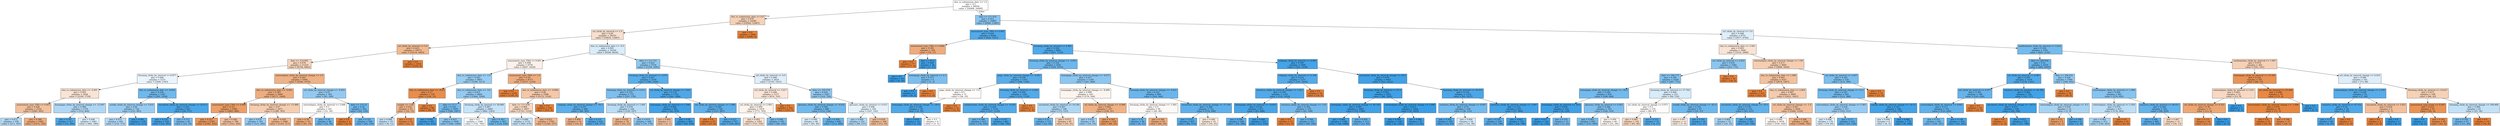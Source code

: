 digraph Tree {
node [shape=box, style="filled", color="black"] ;
0 [label="due_vs_submission_date <= 1.0\ngini = 0.5\nsamples = 48936\nvalue = [24468, 24468]", fillcolor="#e5813900"] ;
1 [label="due_vs_submission_date <= 0.0\ngini = 0.476\nsamples = 32049\nvalue = [19562, 12487]", fillcolor="#e581395c"] ;
0 -> 1 [labeldistance=2.5, labelangle=45, headlabel="True"] ;
2 [label="url_clicks_by_interval <= 1.0\ngini = 0.49\nsamples = 29103\nvalue = [16616, 12487]", fillcolor="#e581393f"] ;
1 -> 2 ;
3 [label="url_clicks_by_interval <= 0.0\ngini = 0.425\nsamples = 14573\nvalue = [10110, 4463]", fillcolor="#e581398e"] ;
2 -> 3 ;
4 [label="date <= 114.005\ngini = 0.479\nsamples = 11219\nvalue = [6756, 4463]", fillcolor="#e5813957"] ;
3 -> 4 ;
5 [label="forumng_clicks_by_interval <= 8.977\ngini = 0.498\nsamples = 5275\nvalue = [2490, 2785]", fillcolor="#399de51b"] ;
4 -> 5 ;
6 [label="due_vs_submission_date <= -0.001\ngini = 0.493\nsamples = 3928\nvalue = [2199, 1729]", fillcolor="#e5813937"] ;
5 -> 6 ;
7 [label="assessment_type_TMA <= 0.003\ngini = 0.448\nsamples = 2550\nvalue = [1685, 865]", fillcolor="#e581397c"] ;
6 -> 7 ;
8 [label="gini = 0.472\nsamples = 558\nvalue = [213, 345]", fillcolor="#399de562"] ;
7 -> 8 ;
9 [label="gini = 0.386\nsamples = 1992\nvalue = [1472, 520]", fillcolor="#e58139a5"] ;
7 -> 9 ;
10 [label="homepage_clicks_by_interval_change <= -15.897\ngini = 0.468\nsamples = 1378\nvalue = [514, 864]", fillcolor="#399de567"] ;
6 -> 10 ;
11 [label="gini = 0.187\nsamples = 317\nvalue = [33, 284]", fillcolor="#399de5e1"] ;
10 -> 11 ;
12 [label="gini = 0.496\nsamples = 1061\nvalue = [481, 580]", fillcolor="#399de52c"] ;
10 -> 12 ;
13 [label="due_vs_submission_date <= -0.043\ngini = 0.339\nsamples = 1347\nvalue = [291, 1056]", fillcolor="#399de5b9"] ;
5 -> 13 ;
14 [label="ouwiki_clicks_by_interval_change <= 3.914\ngini = 0.44\nsamples = 720\nvalue = [235, 485]", fillcolor="#399de583"] ;
13 -> 14 ;
15 [label="gini = 0.472\nsamples = 602\nvalue = [230, 372]", fillcolor="#399de561"] ;
14 -> 15 ;
16 [label="gini = 0.081\nsamples = 118\nvalue = [5, 113]", fillcolor="#399de5f4"] ;
14 -> 16 ;
17 [label="oucontent_clicks_by_interval_change <= 24.013\ngini = 0.163\nsamples = 627\nvalue = [56, 571]", fillcolor="#399de5e6"] ;
13 -> 17 ;
18 [label="gini = 0.116\nsamples = 534\nvalue = [33, 501]", fillcolor="#399de5ee"] ;
17 -> 18 ;
19 [label="gini = 0.372\nsamples = 93\nvalue = [23, 70]", fillcolor="#399de5ab"] ;
17 -> 19 ;
20 [label="externalquiz_clicks_by_interval_change <= 2.0\ngini = 0.405\nsamples = 5944\nvalue = [4266, 1678]", fillcolor="#e581399b"] ;
4 -> 20 ;
21 [label="due_vs_submission_date <= -0.001\ngini = 0.385\nsamples = 5640\nvalue = [4171, 1469]", fillcolor="#e58139a5"] ;
20 -> 21 ;
22 [label="assessment_type_CMA <= 0.999\ngini = 0.311\nsamples = 3569\nvalue = [2883, 686]", fillcolor="#e58139c2"] ;
21 -> 22 ;
23 [label="gini = 0.257\nsamples = 2783\nvalue = [2361, 422]", fillcolor="#e58139d1"] ;
22 -> 23 ;
24 [label="gini = 0.446\nsamples = 786\nvalue = [522, 264]", fillcolor="#e581397e"] ;
22 -> 24 ;
25 [label="forumng_clicks_by_interval_change <= -11.889\ngini = 0.47\nsamples = 2071\nvalue = [1288, 783]", fillcolor="#e5813964"] ;
21 -> 25 ;
26 [label="gini = 0.435\nsamples = 391\nvalue = [125, 266]", fillcolor="#399de587"] ;
25 -> 26 ;
27 [label="gini = 0.426\nsamples = 1680\nvalue = [1163, 517]", fillcolor="#e581398e"] ;
25 -> 27 ;
28 [label="url_clicks_by_interval_change <= -0.003\ngini = 0.43\nsamples = 304\nvalue = [95, 209]", fillcolor="#399de58b"] ;
20 -> 28 ;
29 [label="externalquiz_clicks_by_interval <= 2.998\ngini = 0.5\nsamples = 101\nvalue = [51, 50]", fillcolor="#e5813905"] ;
28 -> 29 ;
30 [label="gini = 0.38\nsamples = 55\nvalue = [41, 14]", fillcolor="#e58139a8"] ;
29 -> 30 ;
31 [label="gini = 0.34\nsamples = 46\nvalue = [10, 36]", fillcolor="#399de5b8"] ;
29 -> 31 ;
32 [label="date <= 115.22\ngini = 0.34\nsamples = 203\nvalue = [44, 159]", fillcolor="#399de5b8"] ;
28 -> 32 ;
33 [label="gini = 0.0\nsamples = 4\nvalue = [4, 0]", fillcolor="#e58139ff"] ;
32 -> 33 ;
34 [label="gini = 0.321\nsamples = 199\nvalue = [40, 159]", fillcolor="#399de5bf"] ;
32 -> 34 ;
35 [label="gini = 0.0\nsamples = 3354\nvalue = [3354, 0]", fillcolor="#e58139ff"] ;
3 -> 35 ;
36 [label="due_vs_submission_date <= -0.0\ngini = 0.495\nsamples = 14530\nvalue = [6506, 8024]", fillcolor="#399de530"] ;
2 -> 36 ;
37 [label="assessment_type_TMA <= 0.001\ngini = 0.498\nsamples = 9376\nvalue = [4947, 4429]", fillcolor="#e581391b"] ;
36 -> 37 ;
38 [label="due_vs_submission_date <= -3.0\ngini = 0.443\nsamples = 4803\nvalue = [1590, 3213]", fillcolor="#399de581"] ;
37 -> 38 ;
39 [label="due_vs_submission_date <= -8.93\ngini = 0.17\nsamples = 139\nvalue = [126, 13]", fillcolor="#e58139e5"] ;
38 -> 39 ;
40 [label="weight <= 3.46\ngini = 0.422\nsamples = 43\nvalue = [30, 13]", fillcolor="#e5813991"] ;
39 -> 40 ;
41 [label="gini = 0.488\nsamples = 19\nvalue = [8, 11]", fillcolor="#399de546"] ;
40 -> 41 ;
42 [label="gini = 0.153\nsamples = 24\nvalue = [22, 2]", fillcolor="#e58139e8"] ;
40 -> 42 ;
43 [label="gini = 0.0\nsamples = 96\nvalue = [96, 0]", fillcolor="#e58139ff"] ;
39 -> 43 ;
44 [label="due_vs_submission_date <= -3.0\ngini = 0.431\nsamples = 4664\nvalue = [1464, 3200]", fillcolor="#399de58a"] ;
38 -> 44 ;
45 [label="date <= 57.7\ngini = 0.355\nsamples = 2595\nvalue = [598, 1997]", fillcolor="#399de5b3"] ;
44 -> 45 ;
46 [label="gini = 0.092\nsamples = 665\nvalue = [32, 633]", fillcolor="#399de5f2"] ;
45 -> 46 ;
47 [label="gini = 0.415\nsamples = 1930\nvalue = [566, 1364]", fillcolor="#399de595"] ;
45 -> 47 ;
48 [label="forumng_clicks_by_interval <= 58.968\ngini = 0.487\nsamples = 2069\nvalue = [866, 1203]", fillcolor="#399de547"] ;
44 -> 48 ;
49 [label="gini = 0.5\nsamples = 1506\nvalue = [742, 764]", fillcolor="#399de507"] ;
48 -> 49 ;
50 [label="gini = 0.343\nsamples = 563\nvalue = [124, 439]", fillcolor="#399de5b7"] ;
48 -> 50 ;
51 [label="assessment_type_TMA <= 1.0\ngini = 0.39\nsamples = 4573\nvalue = [3357, 1216]", fillcolor="#e58139a3"] ;
37 -> 51 ;
52 [label="gini = 0.0\nsamples = 1185\nvalue = [1185, 0]", fillcolor="#e58139ff"] ;
51 -> 52 ;
53 [label="due_vs_submission_date <= -0.998\ngini = 0.46\nsamples = 3388\nvalue = [2172, 1216]", fillcolor="#e5813970"] ;
51 -> 53 ;
54 [label="date <= 111.038\ngini = 0.484\nsamples = 2957\nvalue = [1741, 1216]", fillcolor="#e581394d"] ;
53 -> 54 ;
55 [label="gini = 0.488\nsamples = 1174\nvalue = [495, 679]", fillcolor="#399de545"] ;
54 -> 55 ;
56 [label="gini = 0.421\nsamples = 1783\nvalue = [1246, 537]", fillcolor="#e5813991"] ;
54 -> 56 ;
57 [label="gini = 0.0\nsamples = 431\nvalue = [431, 0]", fillcolor="#e58139ff"] ;
53 -> 57 ;
58 [label="date <= 111.721\ngini = 0.422\nsamples = 5154\nvalue = [1559, 3595]", fillcolor="#399de590"] ;
36 -> 58 ;
59 [label="forumng_clicks_by_interval <= 5.979\ngini = 0.247\nsamples = 2530\nvalue = [366, 2164]", fillcolor="#399de5d4"] ;
58 -> 59 ;
60 [label="forumng_clicks_by_interval <= 0.012\ngini = 0.379\nsamples = 775\nvalue = [197, 578]", fillcolor="#399de5a8"] ;
59 -> 60 ;
61 [label="subpage_clicks_by_interval_change <= -74.5\ngini = 0.257\nsamples = 449\nvalue = [68, 381]", fillcolor="#399de5d1"] ;
60 -> 61 ;
62 [label="gini = 0.408\nsamples = 14\nvalue = [10, 4]", fillcolor="#e5813999"] ;
61 -> 62 ;
63 [label="gini = 0.231\nsamples = 435\nvalue = [58, 377]", fillcolor="#399de5d8"] ;
61 -> 63 ;
64 [label="forumng_clicks_by_interval <= 1.981\ngini = 0.478\nsamples = 326\nvalue = [129, 197]", fillcolor="#399de558"] ;
60 -> 64 ;
65 [label="gini = 0.416\nsamples = 78\nvalue = [55, 23]", fillcolor="#e5813994"] ;
64 -> 65 ;
66 [label="gini = 0.419\nsamples = 248\nvalue = [74, 174]", fillcolor="#399de593"] ;
64 -> 66 ;
67 [label="url_clicks_by_interval_change <= 1.021\ngini = 0.174\nsamples = 1755\nvalue = [169, 1586]", fillcolor="#399de5e4"] ;
59 -> 67 ;
68 [label="homepage_clicks_by_interval <= 1.506\ngini = 0.084\nsamples = 961\nvalue = [42, 919]", fillcolor="#399de5f3"] ;
67 -> 68 ;
69 [label="gini = 0.444\nsamples = 3\nvalue = [2, 1]", fillcolor="#e581397f"] ;
68 -> 69 ;
70 [label="gini = 0.08\nsamples = 958\nvalue = [40, 918]", fillcolor="#399de5f4"] ;
68 -> 70 ;
71 [label="url_clicks_by_interval_change <= 1.996\ngini = 0.269\nsamples = 794\nvalue = [127, 667]", fillcolor="#399de5ce"] ;
67 -> 71 ;
72 [label="gini = 0.0\nsamples = 27\nvalue = [27, 0]", fillcolor="#e58139ff"] ;
71 -> 72 ;
73 [label="gini = 0.227\nsamples = 767\nvalue = [100, 667]", fillcolor="#399de5d9"] ;
71 -> 73 ;
74 [label="url_clicks_by_interval <= 4.0\ngini = 0.496\nsamples = 2624\nvalue = [1193, 1431]", fillcolor="#399de52a"] ;
58 -> 74 ;
75 [label="url_clicks_by_interval <= 3.017\ngini = 0.494\nsamples = 1577\nvalue = [874, 703]", fillcolor="#e5813932"] ;
74 -> 75 ;
76 [label="url_clicks_by_interval <= 2.993\ngini = 0.499\nsamples = 1474\nvalue = [771, 703]", fillcolor="#e5813916"] ;
75 -> 76 ;
77 [label="gini = 0.492\nsamples = 1283\nvalue = [725, 558]", fillcolor="#e581393b"] ;
76 -> 77 ;
78 [label="gini = 0.366\nsamples = 191\nvalue = [46, 145]", fillcolor="#399de5ae"] ;
76 -> 78 ;
79 [label="gini = 0.0\nsamples = 103\nvalue = [103, 0]", fillcolor="#e58139ff"] ;
75 -> 79 ;
80 [label="date <= 195.076\ngini = 0.424\nsamples = 1047\nvalue = [319, 728]", fillcolor="#399de58f"] ;
74 -> 80 ;
81 [label="glossary_clicks_by_interval_change <= -0.032\ngini = 0.344\nsamples = 688\nvalue = [152, 536]", fillcolor="#399de5b7"] ;
80 -> 81 ;
82 [label="gini = 0.496\nsamples = 88\nvalue = [40, 48]", fillcolor="#399de52a"] ;
81 -> 82 ;
83 [label="gini = 0.304\nsamples = 600\nvalue = [112, 488]", fillcolor="#399de5c4"] ;
81 -> 83 ;
84 [label="glossary_clicks_by_interval <= 0.033\ngini = 0.498\nsamples = 359\nvalue = [167, 192]", fillcolor="#399de521"] ;
80 -> 84 ;
85 [label="gini = 0.469\nsamples = 251\nvalue = [94, 157]", fillcolor="#399de566"] ;
84 -> 85 ;
86 [label="gini = 0.438\nsamples = 108\nvalue = [73, 35]", fillcolor="#e5813985"] ;
84 -> 86 ;
87 [label="gini = 0.0\nsamples = 2946\nvalue = [2946, 0]", fillcolor="#e58139ff"] ;
1 -> 87 ;
88 [label="date <= 111.019\ngini = 0.412\nsamples = 16887\nvalue = [4906, 11981]", fillcolor="#399de597"] ;
0 -> 88 [labeldistance=2.5, labelangle=-45, headlabel="False"] ;
89 [label="assessment_type_TMA <= 0.992\ngini = 0.202\nsamples = 8166\nvalue = [929, 7237]", fillcolor="#399de5de"] ;
88 -> 89 ;
90 [label="assessment_type_CMA <= 0.966\ngini = 0.382\nsamples = 105\nvalue = [78, 27]", fillcolor="#e58139a7"] ;
89 -> 90 ;
91 [label="gini = 0.0\nsamples = 77\nvalue = [77, 0]", fillcolor="#e58139ff"] ;
90 -> 91 ;
92 [label="date <= 65.0\ngini = 0.069\nsamples = 28\nvalue = [1, 27]", fillcolor="#399de5f6"] ;
90 -> 92 ;
93 [label="gini = 0.0\nsamples = 24\nvalue = [0, 24]", fillcolor="#399de5ff"] ;
92 -> 93 ;
94 [label="homepage_clicks_by_interval <= 0.5\ngini = 0.375\nsamples = 4\nvalue = [1, 3]", fillcolor="#399de5aa"] ;
92 -> 94 ;
95 [label="gini = 0.0\nsamples = 3\nvalue = [0, 3]", fillcolor="#399de5ff"] ;
94 -> 95 ;
96 [label="gini = 0.0\nsamples = 1\nvalue = [1, 0]", fillcolor="#e58139ff"] ;
94 -> 96 ;
97 [label="forumng_clicks_by_interval <= 4.961\ngini = 0.189\nsamples = 8061\nvalue = [851, 7210]", fillcolor="#399de5e1"] ;
89 -> 97 ;
98 [label="forumng_clicks_by_interval_change <= -3.953\ngini = 0.334\nsamples = 2501\nvalue = [529, 1972]", fillcolor="#399de5bb"] ;
97 -> 98 ;
99 [label="page_clicks_by_interval_change <= -0.003\ngini = 0.239\nsamples = 1352\nvalue = [188, 1164]", fillcolor="#399de5d6"] ;
98 -> 99 ;
100 [label="page_clicks_by_interval_change <= -1.0\ngini = 0.5\nsamples = 71\nvalue = [36, 35]", fillcolor="#e5813907"] ;
99 -> 100 ;
101 [label="homepage_clicks_by_interval_change <= -29.0\ngini = 0.184\nsamples = 39\nvalue = [4, 35]", fillcolor="#399de5e2"] ;
100 -> 101 ;
102 [label="gini = 0.059\nsamples = 33\nvalue = [1, 32]", fillcolor="#399de5f7"] ;
101 -> 102 ;
103 [label="gini = 0.5\nsamples = 6\nvalue = [3, 3]", fillcolor="#e5813900"] ;
101 -> 103 ;
104 [label="gini = 0.0\nsamples = 32\nvalue = [32, 0]", fillcolor="#e58139ff"] ;
100 -> 104 ;
105 [label="forumng_clicks_by_interval <= 4.026\ngini = 0.209\nsamples = 1281\nvalue = [152, 1129]", fillcolor="#399de5dd"] ;
99 -> 105 ;
106 [label="ouelluminate_clicks_by_interval_change <= -0.029\ngini = 0.204\nsamples = 1276\nvalue = [147, 1129]", fillcolor="#399de5de"] ;
105 -> 106 ;
107 [label="gini = 0.306\nsamples = 413\nvalue = [78, 335]", fillcolor="#399de5c4"] ;
106 -> 107 ;
108 [label="gini = 0.147\nsamples = 863\nvalue = [69, 794]", fillcolor="#399de5e9"] ;
106 -> 108 ;
109 [label="gini = 0.0\nsamples = 5\nvalue = [5, 0]", fillcolor="#e58139ff"] ;
105 -> 109 ;
110 [label="homepage_clicks_by_interval_change <= -4.073\ngini = 0.417\nsamples = 1149\nvalue = [341, 808]", fillcolor="#399de593"] ;
98 -> 110 ;
111 [label="homepage_clicks_by_interval_change <= -8.989\ngini = 0.499\nsamples = 343\nvalue = [179, 164]", fillcolor="#e5813915"] ;
110 -> 111 ;
112 [label="oucontent_clicks_by_interval <= 10.146\ngini = 0.467\nsamples = 196\nvalue = [73, 123]", fillcolor="#399de568"] ;
111 -> 112 ;
113 [label="gini = 0.32\nsamples = 115\nvalue = [23, 92]", fillcolor="#399de5bf"] ;
112 -> 113 ;
114 [label="gini = 0.472\nsamples = 81\nvalue = [50, 31]", fillcolor="#e5813961"] ;
112 -> 114 ;
115 [label="url_clicks_by_interval_change <= -0.998\ngini = 0.402\nsamples = 147\nvalue = [106, 41]", fillcolor="#e581399c"] ;
111 -> 115 ;
116 [label="gini = 0.452\nsamples = 29\nvalue = [10, 19]", fillcolor="#399de579"] ;
115 -> 116 ;
117 [label="gini = 0.303\nsamples = 118\nvalue = [96, 22]", fillcolor="#e58139c5"] ;
115 -> 117 ;
118 [label="forumng_clicks_by_interval_change <= -0.021\ngini = 0.321\nsamples = 806\nvalue = [162, 644]", fillcolor="#399de5bf"] ;
110 -> 118 ;
119 [label="forumng_clicks_by_interval_change <= -1.992\ngini = 0.5\nsamples = 94\nvalue = [48, 46]", fillcolor="#e581390b"] ;
118 -> 119 ;
120 [label="gini = 0.32\nsamples = 40\nvalue = [8, 32]", fillcolor="#399de5bf"] ;
119 -> 120 ;
121 [label="gini = 0.384\nsamples = 54\nvalue = [40, 14]", fillcolor="#e58139a6"] ;
119 -> 121 ;
122 [label="oucontent_clicks_by_interval_change <= 37.164\ngini = 0.269\nsamples = 712\nvalue = [114, 598]", fillcolor="#399de5ce"] ;
118 -> 122 ;
123 [label="gini = 0.223\nsamples = 657\nvalue = [84, 573]", fillcolor="#399de5da"] ;
122 -> 123 ;
124 [label="gini = 0.496\nsamples = 55\nvalue = [30, 25]", fillcolor="#e581392a"] ;
122 -> 124 ;
125 [label="subpage_clicks_by_interval <= 6.983\ngini = 0.109\nsamples = 5560\nvalue = [322, 5238]", fillcolor="#399de5ef"] ;
97 -> 125 ;
126 [label="subpage_clicks_by_interval <= 6.168\ngini = 0.214\nsamples = 1157\nvalue = [141, 1016]", fillcolor="#399de5dc"] ;
125 -> 126 ;
127 [label="resource_clicks_by_interval_change <= 1.012\ngini = 0.195\nsamples = 1141\nvalue = [125, 1016]", fillcolor="#399de5e0"] ;
126 -> 127 ;
128 [label="homepage_clicks_by_interval <= 10.851\ngini = 0.134\nsamples = 871\nvalue = [63, 808]", fillcolor="#399de5eb"] ;
127 -> 128 ;
129 [label="gini = 0.246\nsamples = 348\nvalue = [50, 298]", fillcolor="#399de5d4"] ;
128 -> 129 ;
130 [label="gini = 0.048\nsamples = 523\nvalue = [13, 510]", fillcolor="#399de5f8"] ;
128 -> 130 ;
131 [label="resource_clicks_by_interval_change <= 1.93\ngini = 0.354\nsamples = 270\nvalue = [62, 208]", fillcolor="#399de5b3"] ;
127 -> 131 ;
132 [label="gini = 0.0\nsamples = 13\nvalue = [13, 0]", fillcolor="#e58139ff"] ;
131 -> 132 ;
133 [label="gini = 0.309\nsamples = 257\nvalue = [49, 208]", fillcolor="#399de5c3"] ;
131 -> 133 ;
134 [label="gini = 0.0\nsamples = 16\nvalue = [16, 0]", fillcolor="#e58139ff"] ;
126 -> 134 ;
135 [label="oucontent_clicks_by_interval_change <= 20.5\ngini = 0.079\nsamples = 4403\nvalue = [181, 4222]", fillcolor="#399de5f4"] ;
125 -> 135 ;
136 [label="forumng_clicks_by_interval <= 47.5\ngini = 0.052\nsamples = 3293\nvalue = [88, 3205]", fillcolor="#399de5f8"] ;
135 -> 136 ;
137 [label="homepage_clicks_by_interval_change <= 40.356\ngini = 0.081\nsamples = 1859\nvalue = [79, 1780]", fillcolor="#399de5f4"] ;
136 -> 137 ;
138 [label="gini = 0.064\nsamples = 1746\nvalue = [58, 1688]", fillcolor="#399de5f6"] ;
137 -> 138 ;
139 [label="gini = 0.303\nsamples = 113\nvalue = [21, 92]", fillcolor="#399de5c5"] ;
137 -> 139 ;
140 [label="externalquiz_clicks_by_interval_change <= 5.046\ngini = 0.012\nsamples = 1434\nvalue = [9, 1425]", fillcolor="#399de5fd"] ;
136 -> 140 ;
141 [label="gini = 0.009\nsamples = 1367\nvalue = [6, 1361]", fillcolor="#399de5fe"] ;
140 -> 141 ;
142 [label="gini = 0.086\nsamples = 67\nvalue = [3, 64]", fillcolor="#399de5f3"] ;
140 -> 142 ;
143 [label="forumng_clicks_by_interval <= 16.573\ngini = 0.154\nsamples = 1110\nvalue = [93, 1017]", fillcolor="#399de5e8"] ;
135 -> 143 ;
144 [label="resource_clicks_by_interval_change <= 8.007\ngini = 0.35\nsamples = 159\nvalue = [36, 123]", fillcolor="#399de5b4"] ;
143 -> 144 ;
145 [label="gini = 0.202\nsamples = 105\nvalue = [12, 93]", fillcolor="#399de5de"] ;
144 -> 145 ;
146 [label="gini = 0.494\nsamples = 54\nvalue = [24, 30]", fillcolor="#399de533"] ;
144 -> 146 ;
147 [label="resource_clicks_by_interval_change <= 3.967\ngini = 0.113\nsamples = 951\nvalue = [57, 894]", fillcolor="#399de5ef"] ;
143 -> 147 ;
148 [label="gini = 0.256\nsamples = 219\nvalue = [33, 186]", fillcolor="#399de5d2"] ;
147 -> 148 ;
149 [label="gini = 0.063\nsamples = 732\nvalue = [24, 708]", fillcolor="#399de5f6"] ;
147 -> 149 ;
150 [label="url_clicks_by_interval <= 3.0\ngini = 0.496\nsamples = 8721\nvalue = [3977, 4744]", fillcolor="#399de529"] ;
88 -> 150 ;
151 [label="due_vs_submission_date <= 1.001\ngini = 0.493\nsamples = 5940\nvalue = [3332, 2608]", fillcolor="#e5813937"] ;
150 -> 151 ;
152 [label="url_clicks_by_interval <= 2.022\ngini = 0.416\nsamples = 1095\nvalue = [323, 772]", fillcolor="#399de594"] ;
151 -> 152 ;
153 [label="date <= 196.175\ngini = 0.395\nsamples = 1059\nvalue = [287, 772]", fillcolor="#399de5a0"] ;
152 -> 153 ;
154 [label="homepage_clicks_by_interval_change <= -39.0\ngini = 0.349\nsamples = 836\nvalue = [188, 648]", fillcolor="#399de5b5"] ;
153 -> 154 ;
155 [label="homepage_clicks_by_interval <= 20.0\ngini = 0.058\nsamples = 133\nvalue = [4, 129]", fillcolor="#399de5f7"] ;
154 -> 155 ;
156 [label="gini = 0.017\nsamples = 120\nvalue = [1, 119]", fillcolor="#399de5fd"] ;
155 -> 156 ;
157 [label="gini = 0.355\nsamples = 13\nvalue = [3, 10]", fillcolor="#399de5b3"] ;
155 -> 157 ;
158 [label="glossary_clicks_by_interval <= 0.042\ngini = 0.386\nsamples = 703\nvalue = [184, 519]", fillcolor="#399de5a5"] ;
154 -> 158 ;
159 [label="gini = 0.363\nsamples = 643\nvalue = [153, 490]", fillcolor="#399de5af"] ;
158 -> 159 ;
160 [label="gini = 0.499\nsamples = 60\nvalue = [31, 29]", fillcolor="#e5813910"] ;
158 -> 160 ;
161 [label="forumng_clicks_by_interval <= 17.764\ngini = 0.494\nsamples = 223\nvalue = [99, 124]", fillcolor="#399de533"] ;
153 -> 161 ;
162 [label="url_clicks_by_interval_change <= 0.971\ngini = 0.5\nsamples = 176\nvalue = [89, 87]", fillcolor="#e5813906"] ;
161 -> 162 ;
163 [label="gini = 0.485\nsamples = 145\nvalue = [85, 60]", fillcolor="#e581394b"] ;
162 -> 163 ;
164 [label="gini = 0.225\nsamples = 31\nvalue = [4, 27]", fillcolor="#399de5d9"] ;
162 -> 164 ;
165 [label="ouwiki_clicks_by_interval_change <= -82.0\ngini = 0.335\nsamples = 47\nvalue = [10, 37]", fillcolor="#399de5ba"] ;
161 -> 165 ;
166 [label="gini = 0.497\nsamples = 13\nvalue = [7, 6]", fillcolor="#e5813924"] ;
165 -> 166 ;
167 [label="gini = 0.161\nsamples = 34\nvalue = [3, 31]", fillcolor="#399de5e6"] ;
165 -> 167 ;
168 [label="gini = 0.0\nsamples = 36\nvalue = [36, 0]", fillcolor="#e58139ff"] ;
152 -> 168 ;
169 [label="externalquiz_clicks_by_interval_change <= 1.99\ngini = 0.471\nsamples = 4845\nvalue = [3009, 1836]", fillcolor="#e5813963"] ;
151 -> 169 ;
170 [label="due_vs_submission_date <= 1.999\ngini = 0.445\nsamples = 4321\nvalue = [2874, 1447]", fillcolor="#e581397f"] ;
169 -> 170 ;
171 [label="gini = 0.0\nsamples = 423\nvalue = [423, 0]", fillcolor="#e58139ff"] ;
170 -> 171 ;
172 [label="due_vs_submission_date <= 2.004\ngini = 0.467\nsamples = 3898\nvalue = [2451, 1447]", fillcolor="#e5813968"] ;
170 -> 172 ;
173 [label="oucontent_clicks_by_interval_change <= -35.5\ngini = 0.276\nsamples = 272\nvalue = [45, 227]", fillcolor="#399de5cc"] ;
172 -> 173 ;
174 [label="gini = 0.464\nsamples = 52\nvalue = [19, 33]", fillcolor="#399de56c"] ;
173 -> 174 ;
175 [label="gini = 0.208\nsamples = 220\nvalue = [26, 194]", fillcolor="#399de5dd"] ;
173 -> 175 ;
176 [label="url_clicks_by_interval_change <= -1.0\ngini = 0.447\nsamples = 3626\nvalue = [2406, 1220]", fillcolor="#e581397e"] ;
172 -> 176 ;
177 [label="gini = 0.499\nsamples = 1078\nvalue = [558, 520]", fillcolor="#e5813911"] ;
176 -> 177 ;
178 [label="gini = 0.399\nsamples = 2548\nvalue = [1848, 700]", fillcolor="#e581399e"] ;
176 -> 178 ;
179 [label="url_clicks_by_interval <= 2.057\ngini = 0.383\nsamples = 524\nvalue = [135, 389]", fillcolor="#399de5a7"] ;
169 -> 179 ;
180 [label="forumng_clicks_by_interval_change <= 15.5\ngini = 0.347\nsamples = 501\nvalue = [112, 389]", fillcolor="#399de5b6"] ;
179 -> 180 ;
181 [label="externalquiz_clicks_by_interval_change <= 5.901\ngini = 0.436\nsamples = 317\nvalue = [102, 215]", fillcolor="#399de586"] ;
180 -> 181 ;
182 [label="gini = 0.496\nsamples = 174\nvalue = [79, 95]", fillcolor="#399de52b"] ;
181 -> 182 ;
183 [label="gini = 0.27\nsamples = 143\nvalue = [23, 120]", fillcolor="#399de5ce"] ;
181 -> 183 ;
184 [label="ouwiki_clicks_by_interval_change <= -10.15\ngini = 0.103\nsamples = 184\nvalue = [10, 174]", fillcolor="#399de5f0"] ;
180 -> 184 ;
185 [label="gini = 0.494\nsamples = 9\nvalue = [4, 5]", fillcolor="#399de533"] ;
184 -> 185 ;
186 [label="gini = 0.066\nsamples = 175\nvalue = [6, 169]", fillcolor="#399de5f6"] ;
184 -> 186 ;
187 [label="gini = 0.0\nsamples = 23\nvalue = [23, 0]", fillcolor="#e58139ff"] ;
179 -> 187 ;
188 [label="ouelluminate_clicks_by_interval <= 0.022\ngini = 0.356\nsamples = 2781\nvalue = [645, 2136]", fillcolor="#399de5b2"] ;
150 -> 188 ;
189 [label="date <= 200.036\ngini = 0.31\nsamples = 2519\nvalue = [484, 2035]", fillcolor="#399de5c2"] ;
188 -> 189 ;
190 [label="url_clicks_by_interval <= 6.987\ngini = 0.205\nsamples = 1519\nvalue = [176, 1343]", fillcolor="#399de5de"] ;
189 -> 190 ;
191 [label="url_clicks_by_interval <= 6.077\ngini = 0.303\nsamples = 769\nvalue = [143, 626]", fillcolor="#399de5c5"] ;
190 -> 191 ;
192 [label="externalquiz_clicks_by_interval <= 0.945\ngini = 0.277\nsamples = 751\nvalue = [125, 626]", fillcolor="#399de5cc"] ;
191 -> 192 ;
193 [label="gini = 0.351\nsamples = 441\nvalue = [100, 341]", fillcolor="#399de5b4"] ;
192 -> 193 ;
194 [label="gini = 0.148\nsamples = 310\nvalue = [25, 285]", fillcolor="#399de5e9"] ;
192 -> 194 ;
195 [label="gini = 0.0\nsamples = 18\nvalue = [18, 0]", fillcolor="#e58139ff"] ;
191 -> 195 ;
196 [label="resource_clicks_by_interval <= 43.302\ngini = 0.084\nsamples = 750\nvalue = [33, 717]", fillcolor="#399de5f3"] ;
190 -> 196 ;
197 [label="oucontent_clicks_by_interval_change <= -107.0\ngini = 0.073\nsamples = 736\nvalue = [28, 708]", fillcolor="#399de5f5"] ;
196 -> 197 ;
198 [label="gini = 0.0\nsamples = 1\nvalue = [1, 0]", fillcolor="#e58139ff"] ;
197 -> 198 ;
199 [label="gini = 0.071\nsamples = 735\nvalue = [27, 708]", fillcolor="#399de5f5"] ;
197 -> 199 ;
200 [label="externalquiz_clicks_by_interval_change <= -0.5\ngini = 0.459\nsamples = 14\nvalue = [5, 9]", fillcolor="#399de571"] ;
196 -> 200 ;
201 [label="gini = 0.32\nsamples = 5\nvalue = [4, 1]", fillcolor="#e58139bf"] ;
200 -> 201 ;
202 [label="gini = 0.198\nsamples = 9\nvalue = [1, 8]", fillcolor="#399de5df"] ;
200 -> 202 ;
203 [label="date <= 206.932\ngini = 0.426\nsamples = 1000\nvalue = [308, 692]", fillcolor="#399de58e"] ;
189 -> 203 ;
204 [label="gini = 0.0\nsamples = 38\nvalue = [38, 0]", fillcolor="#e58139ff"] ;
203 -> 204 ;
205 [label="externalquiz_clicks_by_interval <= 1.996\ngini = 0.404\nsamples = 962\nvalue = [270, 692]", fillcolor="#399de59c"] ;
203 -> 205 ;
206 [label="externalquiz_clicks_by_interval <= 1.059\ngini = 0.479\nsamples = 437\nvalue = [174, 263]", fillcolor="#399de556"] ;
205 -> 206 ;
207 [label="gini = 0.462\nsamples = 412\nvalue = [149, 263]", fillcolor="#399de56f"] ;
206 -> 207 ;
208 [label="gini = 0.0\nsamples = 25\nvalue = [25, 0]", fillcolor="#e58139ff"] ;
206 -> 208 ;
209 [label="resource_clicks_by_interval <= 66.811\ngini = 0.299\nsamples = 525\nvalue = [96, 429]", fillcolor="#399de5c6"] ;
205 -> 209 ;
210 [label="gini = 0.266\nsamples = 494\nvalue = [78, 416]", fillcolor="#399de5cf"] ;
209 -> 210 ;
211 [label="gini = 0.487\nsamples = 31\nvalue = [18, 13]", fillcolor="#e5813947"] ;
209 -> 211 ;
212 [label="ouelluminate_clicks_by_interval <= 1.997\ngini = 0.474\nsamples = 262\nvalue = [161, 101]", fillcolor="#e581395f"] ;
188 -> 212 ;
213 [label="homepage_clicks_by_interval <= 33.356\ngini = 0.224\nsamples = 101\nvalue = [88, 13]", fillcolor="#e58139d9"] ;
212 -> 213 ;
214 [label="externalquiz_clicks_by_interval <= 0.61\ngini = 0.483\nsamples = 22\nvalue = [13, 9]", fillcolor="#e581394e"] ;
213 -> 214 ;
215 [label="url_clicks_by_interval_change <= 6.355\ngini = 0.36\nsamples = 17\nvalue = [13, 4]", fillcolor="#e58139b1"] ;
214 -> 215 ;
216 [label="gini = 0.133\nsamples = 14\nvalue = [13, 1]", fillcolor="#e58139eb"] ;
215 -> 216 ;
217 [label="gini = 0.0\nsamples = 3\nvalue = [0, 3]", fillcolor="#399de5ff"] ;
215 -> 217 ;
218 [label="gini = 0.0\nsamples = 5\nvalue = [0, 5]", fillcolor="#399de5ff"] ;
214 -> 218 ;
219 [label="url_clicks_by_interval <= 25.268\ngini = 0.096\nsamples = 79\nvalue = [75, 4]", fillcolor="#e58139f1"] ;
213 -> 219 ;
220 [label="externalquiz_clicks_by_interval_change <= -1.006\ngini = 0.074\nsamples = 78\nvalue = [75, 3]", fillcolor="#e58139f5"] ;
219 -> 220 ;
221 [label="gini = 0.0\nsamples = 51\nvalue = [51, 0]", fillcolor="#e58139ff"] ;
220 -> 221 ;
222 [label="gini = 0.198\nsamples = 27\nvalue = [24, 3]", fillcolor="#e58139df"] ;
220 -> 222 ;
223 [label="gini = 0.0\nsamples = 1\nvalue = [0, 1]", fillcolor="#399de5ff"] ;
219 -> 223 ;
224 [label="url_clicks_by_interval_change <= 4.016\ngini = 0.496\nsamples = 161\nvalue = [73, 88]", fillcolor="#399de52b"] ;
212 -> 224 ;
225 [label="externalquiz_clicks_by_interval_change <= 2.195\ngini = 0.229\nsamples = 53\nvalue = [7, 46]", fillcolor="#399de5d8"] ;
224 -> 225 ;
226 [label="resource_clicks_by_interval <= 47.252\ngini = 0.18\nsamples = 50\nvalue = [5, 45]", fillcolor="#399de5e3"] ;
225 -> 226 ;
227 [label="gini = 0.15\nsamples = 49\nvalue = [4, 45]", fillcolor="#399de5e8"] ;
226 -> 227 ;
228 [label="gini = 0.0\nsamples = 1\nvalue = [1, 0]", fillcolor="#e58139ff"] ;
226 -> 228 ;
229 [label="oucontent_clicks_by_interval <= 5.652\ngini = 0.444\nsamples = 3\nvalue = [2, 1]", fillcolor="#e581397f"] ;
225 -> 229 ;
230 [label="gini = 0.0\nsamples = 2\nvalue = [2, 0]", fillcolor="#e58139ff"] ;
229 -> 230 ;
231 [label="gini = 0.0\nsamples = 1\nvalue = [0, 1]", fillcolor="#399de5ff"] ;
229 -> 231 ;
232 [label="forumng_clicks_by_interval <= 14.627\ngini = 0.475\nsamples = 108\nvalue = [66, 42]", fillcolor="#e581395d"] ;
224 -> 232 ;
233 [label="assessment_type_Exam <= 0.405\ngini = 0.223\nsamples = 47\nvalue = [41, 6]", fillcolor="#e58139da"] ;
232 -> 233 ;
234 [label="gini = 0.0\nsamples = 2\nvalue = [0, 2]", fillcolor="#399de5ff"] ;
233 -> 234 ;
235 [label="gini = 0.162\nsamples = 45\nvalue = [41, 4]", fillcolor="#e58139e6"] ;
233 -> 235 ;
236 [label="forumng_clicks_by_interval_change <= 199.668\ngini = 0.484\nsamples = 61\nvalue = [25, 36]", fillcolor="#399de54e"] ;
232 -> 236 ;
237 [label="gini = 0.359\nsamples = 47\nvalue = [11, 36]", fillcolor="#399de5b1"] ;
236 -> 237 ;
238 [label="gini = 0.0\nsamples = 14\nvalue = [14, 0]", fillcolor="#e58139ff"] ;
236 -> 238 ;
}